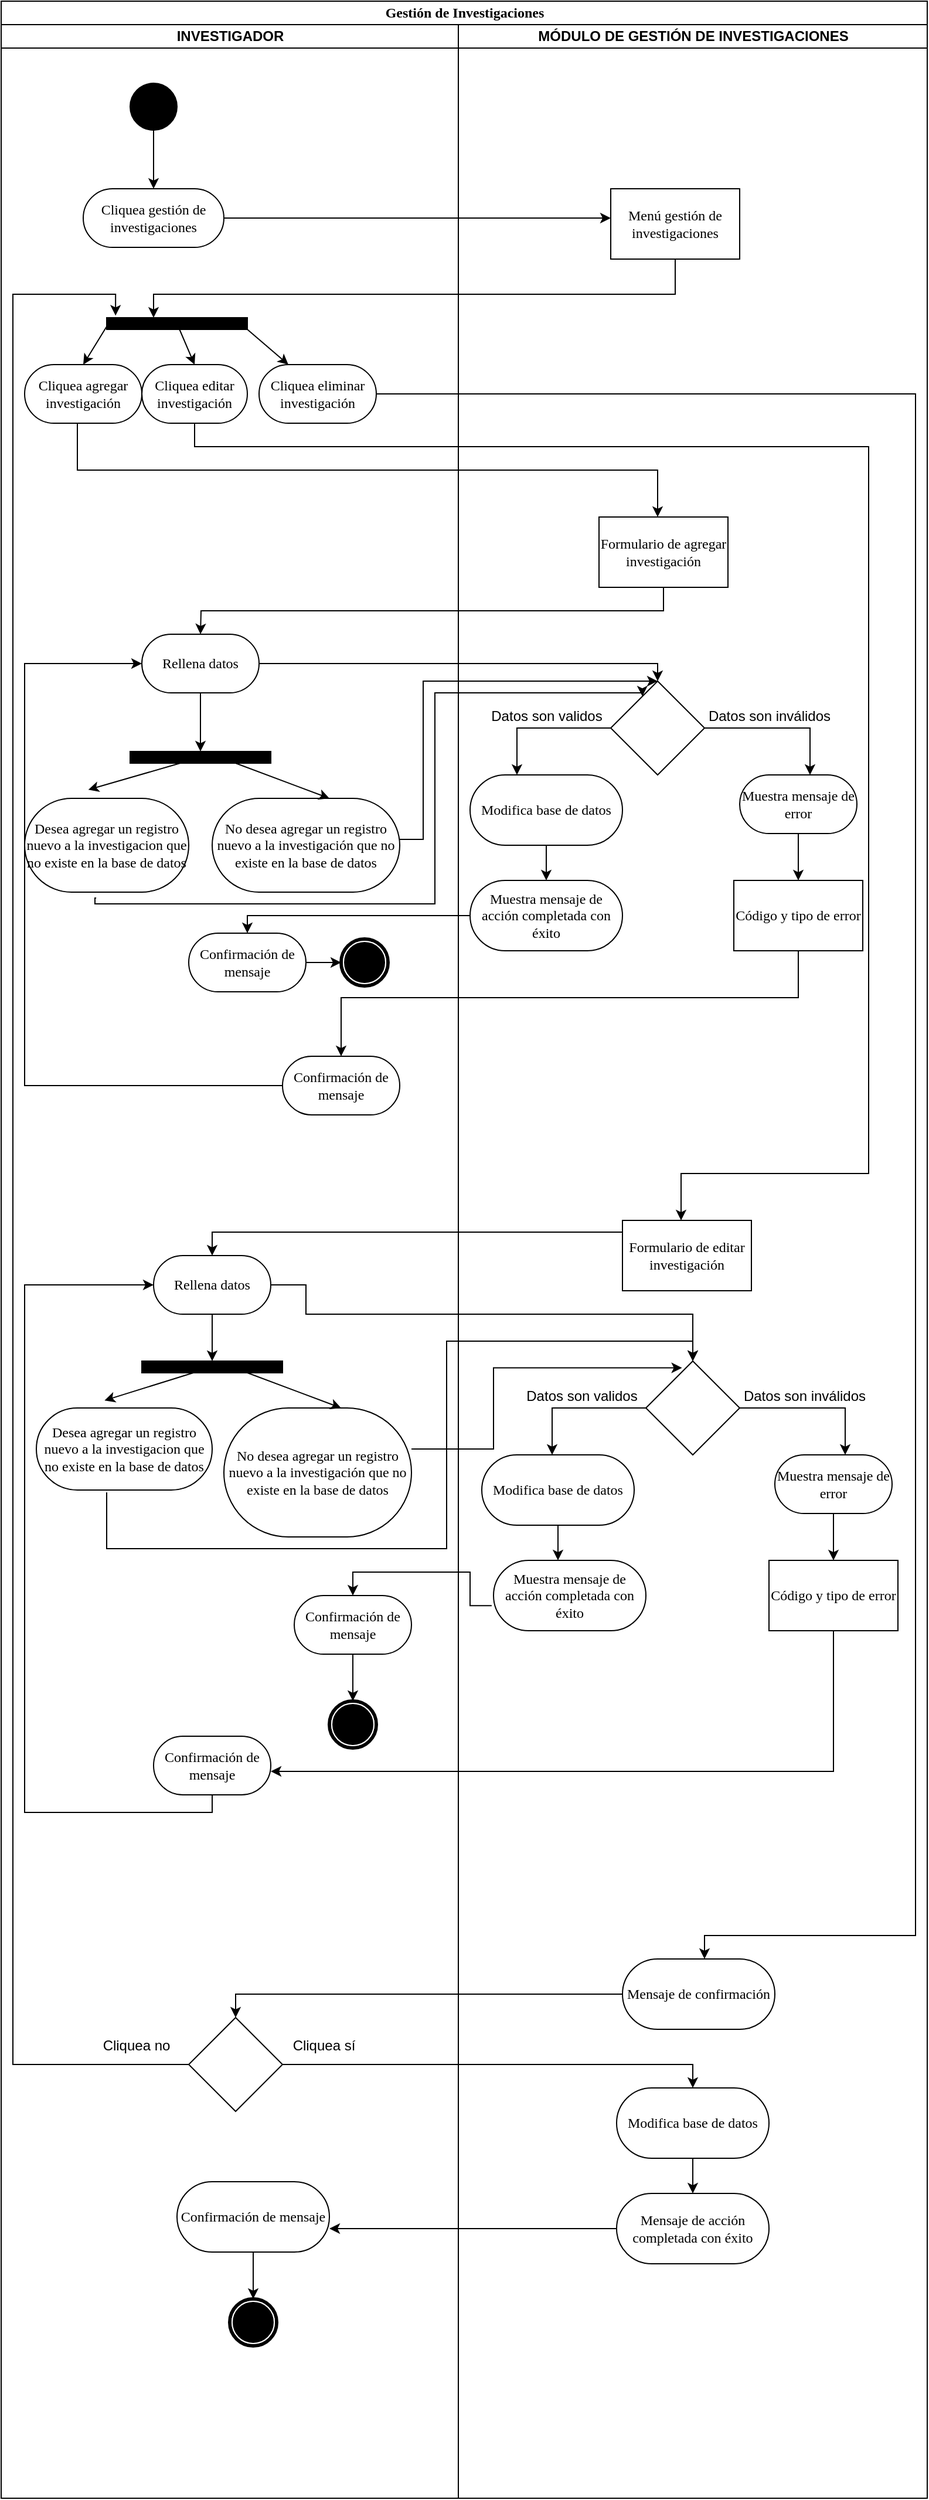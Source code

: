 <mxfile version="13.2.4" type="device"><diagram name="GI" id="0783ab3e-0a74-02c8-0abd-f7b4e66b4bec"><mxGraphModel dx="1086" dy="776" grid="1" gridSize="10" guides="1" tooltips="1" connect="1" arrows="1" fold="1" page="1" pageScale="1" pageWidth="850" pageHeight="1100" background="#ffffff" math="0" shadow="0"><root><mxCell id="0"/><mxCell id="1" parent="0"/><mxCell id="1c1d494c118603dd-1" value="Gestión de Investigaciones" style="swimlane;html=1;childLayout=stackLayout;startSize=20;rounded=0;shadow=0;comic=0;labelBackgroundColor=none;strokeWidth=1;fontFamily=Verdana;fontSize=12;align=center;" parent="1" vertex="1"><mxGeometry x="40" y="20" width="790" height="2130" as="geometry"/></mxCell><mxCell id="1c1d494c118603dd-2" value="INVESTIGADOR" style="swimlane;html=1;startSize=20;" parent="1c1d494c118603dd-1" vertex="1"><mxGeometry y="20" width="390" height="2110" as="geometry"/></mxCell><mxCell id="1c1d494c118603dd-6" value="Cliquea gestión de investigaciones" style="rounded=1;whiteSpace=wrap;html=1;shadow=0;comic=0;labelBackgroundColor=none;strokeWidth=1;fontFamily=Verdana;fontSize=12;align=center;arcSize=50;" parent="1c1d494c118603dd-2" vertex="1"><mxGeometry x="70" y="140" width="120" height="50" as="geometry"/></mxCell><mxCell id="1DxKnwRPX1gxY0xQvIqW-1" style="edgeStyle=orthogonalEdgeStyle;rounded=0;orthogonalLoop=1;jettySize=auto;html=1;entryX=0.5;entryY=0;entryDx=0;entryDy=0;" parent="1c1d494c118603dd-2" source="60571a20871a0731-4" target="1c1d494c118603dd-6" edge="1"><mxGeometry relative="1" as="geometry"/></mxCell><mxCell id="60571a20871a0731-4" value="" style="ellipse;whiteSpace=wrap;html=1;rounded=0;shadow=0;comic=0;labelBackgroundColor=none;strokeWidth=1;fillColor=#000000;fontFamily=Verdana;fontSize=12;align=center;" parent="1c1d494c118603dd-2" vertex="1"><mxGeometry x="110" y="50" width="40" height="40" as="geometry"/></mxCell><mxCell id="1DxKnwRPX1gxY0xQvIqW-4" value="" style="rounded=0;whiteSpace=wrap;html=1;fillColor=#000000;" parent="1c1d494c118603dd-2" vertex="1"><mxGeometry x="90" y="250" width="120" height="10" as="geometry"/></mxCell><mxCell id="1DxKnwRPX1gxY0xQvIqW-6" value="Cliquea agregar investigación" style="rounded=1;whiteSpace=wrap;html=1;shadow=0;comic=0;labelBackgroundColor=none;strokeWidth=1;fontFamily=Verdana;fontSize=12;align=center;arcSize=50;" parent="1c1d494c118603dd-2" vertex="1"><mxGeometry x="20" y="290" width="100" height="50" as="geometry"/></mxCell><mxCell id="1DxKnwRPX1gxY0xQvIqW-8" value="Cliquea editar investigación" style="rounded=1;whiteSpace=wrap;html=1;shadow=0;comic=0;labelBackgroundColor=none;strokeWidth=1;fontFamily=Verdana;fontSize=12;align=center;arcSize=50;" parent="1c1d494c118603dd-2" vertex="1"><mxGeometry x="120" y="290" width="90" height="50" as="geometry"/></mxCell><mxCell id="1DxKnwRPX1gxY0xQvIqW-7" style="edgeStyle=none;rounded=0;orthogonalLoop=1;jettySize=auto;html=1;entryX=0.5;entryY=0;entryDx=0;entryDy=0;" parent="1c1d494c118603dd-2" source="1DxKnwRPX1gxY0xQvIqW-4" target="1DxKnwRPX1gxY0xQvIqW-8" edge="1"><mxGeometry relative="1" as="geometry"><mxPoint x="150" y="290" as="targetPoint"/></mxGeometry></mxCell><mxCell id="1DxKnwRPX1gxY0xQvIqW-10" value="Cliquea eliminar investigación" style="rounded=1;whiteSpace=wrap;html=1;shadow=0;comic=0;labelBackgroundColor=none;strokeWidth=1;fontFamily=Verdana;fontSize=12;align=center;arcSize=50;" parent="1c1d494c118603dd-2" vertex="1"><mxGeometry x="220" y="290" width="100" height="50" as="geometry"/></mxCell><mxCell id="1DxKnwRPX1gxY0xQvIqW-9" style="edgeStyle=none;rounded=0;orthogonalLoop=1;jettySize=auto;html=1;exitX=1;exitY=1;exitDx=0;exitDy=0;entryX=0.25;entryY=0;entryDx=0;entryDy=0;" parent="1c1d494c118603dd-2" source="1DxKnwRPX1gxY0xQvIqW-4" target="1DxKnwRPX1gxY0xQvIqW-10" edge="1"><mxGeometry relative="1" as="geometry"><mxPoint x="210" y="280" as="targetPoint"/></mxGeometry></mxCell><mxCell id="1DxKnwRPX1gxY0xQvIqW-5" style="rounded=0;orthogonalLoop=1;jettySize=auto;html=1;exitX=0;exitY=0.75;exitDx=0;exitDy=0;entryX=0.5;entryY=0;entryDx=0;entryDy=0;" parent="1c1d494c118603dd-2" source="1DxKnwRPX1gxY0xQvIqW-4" target="1DxKnwRPX1gxY0xQvIqW-6" edge="1"><mxGeometry relative="1" as="geometry"><mxPoint x="50" y="290" as="targetPoint"/></mxGeometry></mxCell><mxCell id="1DxKnwRPX1gxY0xQvIqW-12" style="edgeStyle=none;rounded=0;orthogonalLoop=1;jettySize=auto;html=1;exitX=0.75;exitY=1;exitDx=0;exitDy=0;" parent="1c1d494c118603dd-2" source="1DxKnwRPX1gxY0xQvIqW-10" target="1DxKnwRPX1gxY0xQvIqW-10" edge="1"><mxGeometry relative="1" as="geometry"/></mxCell><mxCell id="1DxKnwRPX1gxY0xQvIqW-13" style="edgeStyle=none;rounded=0;orthogonalLoop=1;jettySize=auto;html=1;exitX=0.25;exitY=1;exitDx=0;exitDy=0;entryX=0.25;entryY=0;entryDx=0;entryDy=0;" parent="1c1d494c118603dd-2" source="1DxKnwRPX1gxY0xQvIqW-4" target="1DxKnwRPX1gxY0xQvIqW-4" edge="1"><mxGeometry relative="1" as="geometry"/></mxCell><mxCell id="1DxKnwRPX1gxY0xQvIqW-18" value="Rellena datos" style="rounded=1;whiteSpace=wrap;html=1;shadow=0;comic=0;labelBackgroundColor=none;strokeWidth=1;fontFamily=Verdana;fontSize=12;align=center;arcSize=50;" parent="1c1d494c118603dd-2" vertex="1"><mxGeometry x="120" y="520" width="100" height="50" as="geometry"/></mxCell><mxCell id="1DxKnwRPX1gxY0xQvIqW-35" style="rounded=0;orthogonalLoop=1;jettySize=auto;html=1;entryX=0.388;entryY=-0.092;entryDx=0;entryDy=0;entryPerimeter=0;" parent="1c1d494c118603dd-2" source="1DxKnwRPX1gxY0xQvIqW-33" target="1DxKnwRPX1gxY0xQvIqW-34" edge="1"><mxGeometry relative="1" as="geometry"/></mxCell><mxCell id="1DxKnwRPX1gxY0xQvIqW-33" value="" style="rounded=0;whiteSpace=wrap;html=1;fillColor=#000000;" parent="1c1d494c118603dd-2" vertex="1"><mxGeometry x="110" y="620" width="120" height="10" as="geometry"/></mxCell><mxCell id="1DxKnwRPX1gxY0xQvIqW-34" value="Desea agregar un registro nuevo a la investigacion que no existe en la base de datos" style="rounded=1;whiteSpace=wrap;html=1;shadow=0;comic=0;labelBackgroundColor=none;strokeWidth=1;fontFamily=Verdana;fontSize=12;align=center;arcSize=50;" parent="1c1d494c118603dd-2" vertex="1"><mxGeometry x="20" y="660" width="140" height="80" as="geometry"/></mxCell><mxCell id="1DxKnwRPX1gxY0xQvIqW-38" value="No desea agregar un registro nuevo a la investigación que no existe en la base de datos" style="rounded=1;whiteSpace=wrap;html=1;shadow=0;comic=0;labelBackgroundColor=none;strokeWidth=1;fontFamily=Verdana;fontSize=12;align=center;arcSize=50;" parent="1c1d494c118603dd-2" vertex="1"><mxGeometry x="180" y="660" width="160" height="80" as="geometry"/></mxCell><mxCell id="1DxKnwRPX1gxY0xQvIqW-51" style="edgeStyle=orthogonalEdgeStyle;rounded=0;orthogonalLoop=1;jettySize=auto;html=1;exitX=0;exitY=0.5;exitDx=0;exitDy=0;entryX=0;entryY=0.5;entryDx=0;entryDy=0;" parent="1c1d494c118603dd-2" source="1DxKnwRPX1gxY0xQvIqW-46" target="1DxKnwRPX1gxY0xQvIqW-18" edge="1"><mxGeometry relative="1" as="geometry"><Array as="points"><mxPoint x="20" y="905"/><mxPoint x="20" y="545"/></Array></mxGeometry></mxCell><mxCell id="1DxKnwRPX1gxY0xQvIqW-46" value="Confirmación de mensaje" style="rounded=1;whiteSpace=wrap;html=1;shadow=0;comic=0;labelBackgroundColor=none;strokeWidth=1;fontFamily=Verdana;fontSize=12;align=center;arcSize=50;" parent="1c1d494c118603dd-2" vertex="1"><mxGeometry x="240" y="880" width="100" height="50" as="geometry"/></mxCell><mxCell id="1DxKnwRPX1gxY0xQvIqW-52" style="edgeStyle=orthogonalEdgeStyle;rounded=0;orthogonalLoop=1;jettySize=auto;html=1;exitX=1;exitY=0.5;exitDx=0;exitDy=0;entryX=0;entryY=0.5;entryDx=0;entryDy=0;" parent="1c1d494c118603dd-2" source="1DxKnwRPX1gxY0xQvIqW-49" target="1DxKnwRPX1gxY0xQvIqW-43" edge="1"><mxGeometry relative="1" as="geometry"/></mxCell><mxCell id="1DxKnwRPX1gxY0xQvIqW-49" value="Confirmación de mensaje" style="rounded=1;whiteSpace=wrap;html=1;shadow=0;comic=0;labelBackgroundColor=none;strokeWidth=1;fontFamily=Verdana;fontSize=12;align=center;arcSize=50;" parent="1c1d494c118603dd-2" vertex="1"><mxGeometry x="160" y="775" width="100" height="50" as="geometry"/></mxCell><mxCell id="1DxKnwRPX1gxY0xQvIqW-43" value="" style="shape=mxgraph.bpmn.shape;html=1;verticalLabelPosition=bottom;labelBackgroundColor=#ffffff;verticalAlign=top;perimeter=ellipsePerimeter;outline=end;symbol=terminate;rounded=0;shadow=0;comic=0;strokeWidth=1;fontFamily=Verdana;fontSize=12;align=center;" parent="1c1d494c118603dd-2" vertex="1"><mxGeometry x="290" y="780" width="40" height="40" as="geometry"/></mxCell><mxCell id="1DxKnwRPX1gxY0xQvIqW-56" value="Rellena datos" style="rounded=1;whiteSpace=wrap;html=1;shadow=0;comic=0;labelBackgroundColor=none;strokeWidth=1;fontFamily=Verdana;fontSize=12;align=center;arcSize=50;" parent="1c1d494c118603dd-2" vertex="1"><mxGeometry x="130" y="1050" width="100" height="50" as="geometry"/></mxCell><mxCell id="1DxKnwRPX1gxY0xQvIqW-82" value="" style="rounded=0;whiteSpace=wrap;html=1;fillColor=#000000;" parent="1c1d494c118603dd-2" vertex="1"><mxGeometry x="120" y="1140" width="120" height="10" as="geometry"/></mxCell><mxCell id="1DxKnwRPX1gxY0xQvIqW-83" value="Desea agregar un registro nuevo a la investigacion que no existe en la base de datos" style="rounded=1;whiteSpace=wrap;html=1;shadow=0;comic=0;labelBackgroundColor=none;strokeWidth=1;fontFamily=Verdana;fontSize=12;align=center;arcSize=50;" parent="1c1d494c118603dd-2" vertex="1"><mxGeometry x="30" y="1180" width="150" height="70" as="geometry"/></mxCell><mxCell id="1DxKnwRPX1gxY0xQvIqW-81" style="rounded=0;orthogonalLoop=1;jettySize=auto;html=1;entryX=0.388;entryY=-0.092;entryDx=0;entryDy=0;entryPerimeter=0;" parent="1c1d494c118603dd-2" source="1DxKnwRPX1gxY0xQvIqW-82" target="1DxKnwRPX1gxY0xQvIqW-83" edge="1"><mxGeometry relative="1" as="geometry"/></mxCell><mxCell id="1DxKnwRPX1gxY0xQvIqW-84" value="No desea agregar un registro nuevo a la investigación que no existe en la base de datos" style="rounded=1;whiteSpace=wrap;html=1;shadow=0;comic=0;labelBackgroundColor=none;strokeWidth=1;fontFamily=Verdana;fontSize=12;align=center;arcSize=50;" parent="1c1d494c118603dd-2" vertex="1"><mxGeometry x="190" y="1180" width="160" height="110" as="geometry"/></mxCell><mxCell id="1DxKnwRPX1gxY0xQvIqW-86" style="edgeStyle=none;rounded=0;orthogonalLoop=1;jettySize=auto;html=1;exitX=0.75;exitY=1;exitDx=0;exitDy=0;" parent="1c1d494c118603dd-2" source="1DxKnwRPX1gxY0xQvIqW-82" edge="1"><mxGeometry relative="1" as="geometry"><mxPoint x="290" y="1180" as="targetPoint"/></mxGeometry></mxCell><mxCell id="1DxKnwRPX1gxY0xQvIqW-101" value="Confirmación de mensaje" style="rounded=1;whiteSpace=wrap;html=1;shadow=0;comic=0;labelBackgroundColor=none;strokeWidth=1;fontFamily=Verdana;fontSize=12;align=center;arcSize=50;" parent="1c1d494c118603dd-2" vertex="1"><mxGeometry x="250" y="1340" width="100" height="50" as="geometry"/></mxCell><mxCell id="1DxKnwRPX1gxY0xQvIqW-103" value="" style="shape=mxgraph.bpmn.shape;html=1;verticalLabelPosition=bottom;labelBackgroundColor=#ffffff;verticalAlign=top;perimeter=ellipsePerimeter;outline=end;symbol=terminate;rounded=0;shadow=0;comic=0;strokeWidth=1;fontFamily=Verdana;fontSize=12;align=center;" parent="1c1d494c118603dd-2" vertex="1"><mxGeometry x="280" y="1430" width="40" height="40" as="geometry"/></mxCell><mxCell id="1DxKnwRPX1gxY0xQvIqW-106" style="edgeStyle=orthogonalEdgeStyle;rounded=0;orthogonalLoop=1;jettySize=auto;html=1;entryX=0;entryY=0.5;entryDx=0;entryDy=0;" parent="1c1d494c118603dd-2" source="1DxKnwRPX1gxY0xQvIqW-105" target="1DxKnwRPX1gxY0xQvIqW-56" edge="1"><mxGeometry relative="1" as="geometry"><Array as="points"><mxPoint x="20" y="1525"/><mxPoint x="20" y="1075"/></Array></mxGeometry></mxCell><mxCell id="1DxKnwRPX1gxY0xQvIqW-105" value="Confirmación de mensaje" style="rounded=1;whiteSpace=wrap;html=1;shadow=0;comic=0;labelBackgroundColor=none;strokeWidth=1;fontFamily=Verdana;fontSize=12;align=center;arcSize=50;" parent="1c1d494c118603dd-2" vertex="1"><mxGeometry x="130" y="1460" width="100" height="50" as="geometry"/></mxCell><mxCell id="1DxKnwRPX1gxY0xQvIqW-110" value="" style="rhombus;whiteSpace=wrap;html=1;fillColor=#FFFFFF;" parent="1c1d494c118603dd-2" vertex="1"><mxGeometry x="160" y="1700" width="80" height="80" as="geometry"/></mxCell><mxCell id="1DxKnwRPX1gxY0xQvIqW-112" style="edgeStyle=orthogonalEdgeStyle;rounded=0;orthogonalLoop=1;jettySize=auto;html=1;entryX=0.063;entryY=-0.18;entryDx=0;entryDy=0;entryPerimeter=0;" parent="1c1d494c118603dd-2" target="1DxKnwRPX1gxY0xQvIqW-4" edge="1"><mxGeometry relative="1" as="geometry"><mxPoint x="190" y="1580" as="targetPoint"/><mxPoint x="160" y="1740" as="sourcePoint"/><Array as="points"><mxPoint x="10" y="1740"/><mxPoint x="10" y="230"/><mxPoint x="98" y="230"/></Array></mxGeometry></mxCell><mxCell id="1DxKnwRPX1gxY0xQvIqW-113" value="Cliquea no" style="text;html=1;align=center;verticalAlign=middle;resizable=0;points=[];autosize=1;" parent="1c1d494c118603dd-2" vertex="1"><mxGeometry x="80" y="1714" width="70" height="20" as="geometry"/></mxCell><mxCell id="1DxKnwRPX1gxY0xQvIqW-115" value="Cliquea sí" style="text;html=1;align=center;verticalAlign=middle;resizable=0;points=[];autosize=1;" parent="1c1d494c118603dd-2" vertex="1"><mxGeometry x="240" y="1714" width="70" height="20" as="geometry"/></mxCell><mxCell id="1DxKnwRPX1gxY0xQvIqW-120" value="Confirmación de mensaje" style="rounded=1;whiteSpace=wrap;html=1;shadow=0;comic=0;labelBackgroundColor=none;strokeWidth=1;fontFamily=Verdana;fontSize=12;align=center;arcSize=50;" parent="1c1d494c118603dd-2" vertex="1"><mxGeometry x="150" y="1840" width="130" height="60" as="geometry"/></mxCell><mxCell id="1DxKnwRPX1gxY0xQvIqW-122" value="" style="shape=mxgraph.bpmn.shape;html=1;verticalLabelPosition=bottom;labelBackgroundColor=#ffffff;verticalAlign=top;perimeter=ellipsePerimeter;outline=end;symbol=terminate;rounded=0;shadow=0;comic=0;strokeWidth=1;fontFamily=Verdana;fontSize=12;align=center;" parent="1c1d494c118603dd-2" vertex="1"><mxGeometry x="195" y="1940" width="40" height="40" as="geometry"/></mxCell><mxCell id="1DxKnwRPX1gxY0xQvIqW-39" style="edgeStyle=orthogonalEdgeStyle;rounded=0;orthogonalLoop=1;jettySize=auto;html=1;entryX=0.5;entryY=0;entryDx=0;entryDy=0;" parent="1c1d494c118603dd-1" source="1DxKnwRPX1gxY0xQvIqW-38" target="1DxKnwRPX1gxY0xQvIqW-20" edge="1"><mxGeometry relative="1" as="geometry"><Array as="points"><mxPoint x="360" y="715"/><mxPoint x="360" y="580"/></Array></mxGeometry></mxCell><mxCell id="1DxKnwRPX1gxY0xQvIqW-45" style="edgeStyle=orthogonalEdgeStyle;rounded=0;orthogonalLoop=1;jettySize=auto;html=1;entryX=0.5;entryY=0;entryDx=0;entryDy=0;" parent="1c1d494c118603dd-1" source="1DxKnwRPX1gxY0xQvIqW-27" target="1DxKnwRPX1gxY0xQvIqW-46" edge="1"><mxGeometry relative="1" as="geometry"><mxPoint x="240" y="900" as="targetPoint"/><Array as="points"><mxPoint x="680" y="850"/><mxPoint x="290" y="850"/></Array></mxGeometry></mxCell><mxCell id="1DxKnwRPX1gxY0xQvIqW-48" style="edgeStyle=orthogonalEdgeStyle;rounded=0;orthogonalLoop=1;jettySize=auto;html=1;entryX=0.5;entryY=0;entryDx=0;entryDy=0;" parent="1c1d494c118603dd-1" source="1DxKnwRPX1gxY0xQvIqW-44" target="1DxKnwRPX1gxY0xQvIqW-49" edge="1"><mxGeometry relative="1" as="geometry"><mxPoint x="200" y="820" as="targetPoint"/><Array as="points"><mxPoint x="465" y="780"/><mxPoint x="210" y="780"/></Array></mxGeometry></mxCell><mxCell id="1DxKnwRPX1gxY0xQvIqW-100" style="edgeStyle=orthogonalEdgeStyle;rounded=0;orthogonalLoop=1;jettySize=auto;html=1;entryX=0.385;entryY=0.072;entryDx=0;entryDy=0;entryPerimeter=0;" parent="1c1d494c118603dd-1" source="1DxKnwRPX1gxY0xQvIqW-84" target="1DxKnwRPX1gxY0xQvIqW-89" edge="1"><mxGeometry relative="1" as="geometry"><Array as="points"><mxPoint x="420" y="1235"/><mxPoint x="420" y="1166"/></Array></mxGeometry></mxCell><mxCell id="1c1d494c118603dd-4" value="MÓDULO DE GESTIÓN DE INVESTIGACIONES" style="swimlane;html=1;startSize=20;" parent="1c1d494c118603dd-1" vertex="1"><mxGeometry x="390" y="20" width="400" height="2110" as="geometry"/></mxCell><mxCell id="1c1d494c118603dd-10" value="Menú gestión de investigaciones" style="rounded=0;whiteSpace=wrap;html=1;shadow=0;comic=0;labelBackgroundColor=none;strokeWidth=1;fontFamily=Verdana;fontSize=12;align=center;arcSize=50;" parent="1c1d494c118603dd-4" vertex="1"><mxGeometry x="130" y="140" width="110" height="60" as="geometry"/></mxCell><mxCell id="1DxKnwRPX1gxY0xQvIqW-16" value="Formulario de agregar investigación" style="rounded=0;whiteSpace=wrap;html=1;shadow=0;comic=0;labelBackgroundColor=none;strokeWidth=1;fontFamily=Verdana;fontSize=12;align=center;arcSize=50;" parent="1c1d494c118603dd-4" vertex="1"><mxGeometry x="120" y="420" width="110" height="60" as="geometry"/></mxCell><mxCell id="1DxKnwRPX1gxY0xQvIqW-20" value="" style="rhombus;whiteSpace=wrap;html=1;fillColor=#FFFFFF;" parent="1c1d494c118603dd-4" vertex="1"><mxGeometry x="130" y="560" width="80" height="80" as="geometry"/></mxCell><mxCell id="1DxKnwRPX1gxY0xQvIqW-23" value="Datos son inválidos" style="text;html=1;align=center;verticalAlign=middle;resizable=0;points=[];autosize=1;" parent="1c1d494c118603dd-4" vertex="1"><mxGeometry x="205" y="580" width="120" height="20" as="geometry"/></mxCell><mxCell id="1DxKnwRPX1gxY0xQvIqW-24" value="Datos son validos" style="text;html=1;align=center;verticalAlign=middle;resizable=0;points=[];autosize=1;" parent="1c1d494c118603dd-4" vertex="1"><mxGeometry x="20" y="580" width="110" height="20" as="geometry"/></mxCell><mxCell id="1DxKnwRPX1gxY0xQvIqW-25" value="Muestra mensaje de error" style="rounded=1;whiteSpace=wrap;html=1;shadow=0;comic=0;labelBackgroundColor=none;strokeWidth=1;fontFamily=Verdana;fontSize=12;align=center;arcSize=50;" parent="1c1d494c118603dd-4" vertex="1"><mxGeometry x="240" y="640" width="100" height="50" as="geometry"/></mxCell><mxCell id="1DxKnwRPX1gxY0xQvIqW-27" value="Código y tipo de error" style="rounded=0;whiteSpace=wrap;html=1;shadow=0;comic=0;labelBackgroundColor=none;strokeWidth=1;fontFamily=Verdana;fontSize=12;align=center;arcSize=50;" parent="1c1d494c118603dd-4" vertex="1"><mxGeometry x="235" y="730" width="110" height="60" as="geometry"/></mxCell><mxCell id="1DxKnwRPX1gxY0xQvIqW-44" value="Muestra mensaje de acción completada con éxito" style="rounded=1;whiteSpace=wrap;html=1;shadow=0;comic=0;labelBackgroundColor=none;strokeWidth=1;fontFamily=Verdana;fontSize=12;align=center;arcSize=50;" parent="1c1d494c118603dd-4" vertex="1"><mxGeometry x="10" y="730" width="130" height="60" as="geometry"/></mxCell><mxCell id="1DxKnwRPX1gxY0xQvIqW-54" value="Formulario de editar investigación" style="rounded=0;whiteSpace=wrap;html=1;shadow=0;comic=0;labelBackgroundColor=none;strokeWidth=1;fontFamily=Verdana;fontSize=12;align=center;arcSize=50;" parent="1c1d494c118603dd-4" vertex="1"><mxGeometry x="140" y="1020" width="110" height="60" as="geometry"/></mxCell><mxCell id="1DxKnwRPX1gxY0xQvIqW-89" value="" style="rhombus;whiteSpace=wrap;html=1;fillColor=#FFFFFF;" parent="1c1d494c118603dd-4" vertex="1"><mxGeometry x="160" y="1140" width="80" height="80" as="geometry"/></mxCell><mxCell id="1DxKnwRPX1gxY0xQvIqW-91" value="Datos son inválidos" style="text;html=1;align=center;verticalAlign=middle;resizable=0;points=[];autosize=1;" parent="1c1d494c118603dd-4" vertex="1"><mxGeometry x="235" y="1160" width="120" height="20" as="geometry"/></mxCell><mxCell id="1DxKnwRPX1gxY0xQvIqW-92" value="Datos son validos" style="text;html=1;align=center;verticalAlign=middle;resizable=0;points=[];autosize=1;" parent="1c1d494c118603dd-4" vertex="1"><mxGeometry x="50" y="1160" width="110" height="20" as="geometry"/></mxCell><mxCell id="1DxKnwRPX1gxY0xQvIqW-93" value="Muestra mensaje de error" style="rounded=1;whiteSpace=wrap;html=1;shadow=0;comic=0;labelBackgroundColor=none;strokeWidth=1;fontFamily=Verdana;fontSize=12;align=center;arcSize=50;" parent="1c1d494c118603dd-4" vertex="1"><mxGeometry x="270" y="1220" width="100" height="50" as="geometry"/></mxCell><mxCell id="1DxKnwRPX1gxY0xQvIqW-94" value="Código y tipo de error" style="rounded=0;whiteSpace=wrap;html=1;shadow=0;comic=0;labelBackgroundColor=none;strokeWidth=1;fontFamily=Verdana;fontSize=12;align=center;arcSize=50;" parent="1c1d494c118603dd-4" vertex="1"><mxGeometry x="265" y="1310" width="110" height="60" as="geometry"/></mxCell><mxCell id="1DxKnwRPX1gxY0xQvIqW-95" value="Muestra mensaje de acción completada con éxito" style="rounded=1;whiteSpace=wrap;html=1;shadow=0;comic=0;labelBackgroundColor=none;strokeWidth=1;fontFamily=Verdana;fontSize=12;align=center;arcSize=50;" parent="1c1d494c118603dd-4" vertex="1"><mxGeometry x="30" y="1310" width="130" height="60" as="geometry"/></mxCell><mxCell id="1DxKnwRPX1gxY0xQvIqW-96" style="edgeStyle=orthogonalEdgeStyle;rounded=0;orthogonalLoop=1;jettySize=auto;html=1;" parent="1c1d494c118603dd-4" edge="1"><mxGeometry relative="1" as="geometry"><mxPoint x="330" y="1220" as="targetPoint"/><mxPoint x="240" y="1180" as="sourcePoint"/><Array as="points"><mxPoint x="330" y="1180"/></Array></mxGeometry></mxCell><mxCell id="1DxKnwRPX1gxY0xQvIqW-97" style="edgeStyle=orthogonalEdgeStyle;rounded=0;orthogonalLoop=1;jettySize=auto;html=1;exitX=0;exitY=0.5;exitDx=0;exitDy=0;" parent="1c1d494c118603dd-4" edge="1"><mxGeometry relative="1" as="geometry"><mxPoint x="80" y="1220" as="targetPoint"/><mxPoint x="160" y="1180" as="sourcePoint"/><Array as="points"><mxPoint x="80" y="1180"/></Array></mxGeometry></mxCell><mxCell id="1DxKnwRPX1gxY0xQvIqW-98" style="edgeStyle=orthogonalEdgeStyle;rounded=0;orthogonalLoop=1;jettySize=auto;html=1;" parent="1c1d494c118603dd-4" source="1DxKnwRPX1gxY0xQvIqW-93" edge="1"><mxGeometry relative="1" as="geometry"><mxPoint x="320" y="1310" as="targetPoint"/></mxGeometry></mxCell><mxCell id="1DxKnwRPX1gxY0xQvIqW-108" value="Mensaje de confirmación" style="rounded=1;whiteSpace=wrap;html=1;shadow=0;comic=0;labelBackgroundColor=none;strokeWidth=1;fontFamily=Verdana;fontSize=12;align=center;arcSize=50;" parent="1c1d494c118603dd-4" vertex="1"><mxGeometry x="140" y="1650" width="130" height="60" as="geometry"/></mxCell><mxCell id="1DxKnwRPX1gxY0xQvIqW-116" value="Mensaje de acción completada con éxito" style="rounded=1;whiteSpace=wrap;html=1;shadow=0;comic=0;labelBackgroundColor=none;strokeWidth=1;fontFamily=Verdana;fontSize=12;align=center;arcSize=50;" parent="1c1d494c118603dd-4" vertex="1"><mxGeometry x="135" y="1850" width="130" height="60" as="geometry"/></mxCell><mxCell id="1DxKnwRPX1gxY0xQvIqW-118" style="edgeStyle=orthogonalEdgeStyle;rounded=0;orthogonalLoop=1;jettySize=auto;html=1;entryX=0.5;entryY=0;entryDx=0;entryDy=0;" parent="1c1d494c118603dd-4" source="1DxKnwRPX1gxY0xQvIqW-117" target="1DxKnwRPX1gxY0xQvIqW-116" edge="1"><mxGeometry relative="1" as="geometry"/></mxCell><mxCell id="1DxKnwRPX1gxY0xQvIqW-117" value="Modifica base de datos" style="rounded=1;whiteSpace=wrap;html=1;shadow=0;comic=0;labelBackgroundColor=none;strokeWidth=1;fontFamily=Verdana;fontSize=12;align=center;arcSize=50;" parent="1c1d494c118603dd-4" vertex="1"><mxGeometry x="135" y="1760" width="130" height="60" as="geometry"/></mxCell><mxCell id="1DxKnwRPX1gxY0xQvIqW-124" style="edgeStyle=orthogonalEdgeStyle;rounded=0;orthogonalLoop=1;jettySize=auto;html=1;entryX=0.5;entryY=0;entryDx=0;entryDy=0;" parent="1c1d494c118603dd-4" source="1DxKnwRPX1gxY0xQvIqW-123" target="1DxKnwRPX1gxY0xQvIqW-44" edge="1"><mxGeometry relative="1" as="geometry"/></mxCell><mxCell id="1DxKnwRPX1gxY0xQvIqW-123" value="Modifica base de datos" style="rounded=1;whiteSpace=wrap;html=1;shadow=0;comic=0;labelBackgroundColor=none;strokeWidth=1;fontFamily=Verdana;fontSize=12;align=center;arcSize=50;" parent="1c1d494c118603dd-4" vertex="1"><mxGeometry x="10" y="640" width="130" height="60" as="geometry"/></mxCell><mxCell id="1DxKnwRPX1gxY0xQvIqW-125" value="Modifica base de datos" style="rounded=1;whiteSpace=wrap;html=1;shadow=0;comic=0;labelBackgroundColor=none;strokeWidth=1;fontFamily=Verdana;fontSize=12;align=center;arcSize=50;" parent="1c1d494c118603dd-4" vertex="1"><mxGeometry x="20" y="1220" width="130" height="60" as="geometry"/></mxCell><mxCell id="1DxKnwRPX1gxY0xQvIqW-40" style="edgeStyle=orthogonalEdgeStyle;rounded=0;orthogonalLoop=1;jettySize=auto;html=1;entryX=0.338;entryY=0.163;entryDx=0;entryDy=0;entryPerimeter=0;exitX=0.436;exitY=1.063;exitDx=0;exitDy=0;exitPerimeter=0;" parent="1c1d494c118603dd-1" source="1DxKnwRPX1gxY0xQvIqW-34" target="1DxKnwRPX1gxY0xQvIqW-20" edge="1"><mxGeometry relative="1" as="geometry"><mxPoint x="530" y="590" as="targetPoint"/><mxPoint x="80" y="780" as="sourcePoint"/><Array as="points"><mxPoint x="80" y="765"/><mxPoint x="80" y="770"/><mxPoint x="370" y="770"/><mxPoint x="370" y="590"/><mxPoint x="547" y="590"/></Array></mxGeometry></mxCell><mxCell id="hV7Wi3w0ifeS4LDP9Gyi-2" style="edgeStyle=orthogonalEdgeStyle;rounded=0;orthogonalLoop=1;jettySize=auto;html=1;exitX=0.4;exitY=1.029;exitDx=0;exitDy=0;exitPerimeter=0;" parent="1c1d494c118603dd-1" source="1DxKnwRPX1gxY0xQvIqW-83" target="1DxKnwRPX1gxY0xQvIqW-89" edge="1"><mxGeometry relative="1" as="geometry"><mxPoint x="557.04" y="1143.04" as="targetPoint"/><mxPoint x="90" y="1290" as="sourcePoint"/><Array as="points"><mxPoint x="90" y="1320"/><mxPoint x="380" y="1320"/><mxPoint x="380" y="1143"/><mxPoint x="590" y="1143"/></Array></mxGeometry></mxCell><mxCell id="1DxKnwRPX1gxY0xQvIqW-2" style="edgeStyle=orthogonalEdgeStyle;rounded=0;orthogonalLoop=1;jettySize=auto;html=1;" parent="1" source="1c1d494c118603dd-6" edge="1"><mxGeometry relative="1" as="geometry"><mxPoint x="560" y="205" as="targetPoint"/></mxGeometry></mxCell><mxCell id="1DxKnwRPX1gxY0xQvIqW-3" style="edgeStyle=orthogonalEdgeStyle;rounded=0;orthogonalLoop=1;jettySize=auto;html=1;" parent="1" source="1c1d494c118603dd-10" edge="1"><mxGeometry relative="1" as="geometry"><mxPoint x="170" y="290" as="targetPoint"/><Array as="points"><mxPoint x="615" y="270"/><mxPoint x="170" y="270"/></Array></mxGeometry></mxCell><mxCell id="1DxKnwRPX1gxY0xQvIqW-14" style="edgeStyle=orthogonalEdgeStyle;rounded=0;orthogonalLoop=1;jettySize=auto;html=1;" parent="1" source="1DxKnwRPX1gxY0xQvIqW-6" edge="1"><mxGeometry relative="1" as="geometry"><mxPoint x="600" y="460" as="targetPoint"/><Array as="points"><mxPoint x="105" y="420"/><mxPoint x="600" y="420"/></Array></mxGeometry></mxCell><mxCell id="1DxKnwRPX1gxY0xQvIqW-17" style="edgeStyle=orthogonalEdgeStyle;rounded=0;orthogonalLoop=1;jettySize=auto;html=1;exitX=0.5;exitY=1;exitDx=0;exitDy=0;" parent="1" source="1DxKnwRPX1gxY0xQvIqW-16" edge="1"><mxGeometry relative="1" as="geometry"><mxPoint x="210" y="560" as="targetPoint"/></mxGeometry></mxCell><mxCell id="1DxKnwRPX1gxY0xQvIqW-19" style="edgeStyle=orthogonalEdgeStyle;rounded=0;orthogonalLoop=1;jettySize=auto;html=1;" parent="1" source="1DxKnwRPX1gxY0xQvIqW-18" edge="1"><mxGeometry relative="1" as="geometry"><mxPoint x="600" y="600" as="targetPoint"/><Array as="points"><mxPoint x="600" y="585"/></Array></mxGeometry></mxCell><mxCell id="1DxKnwRPX1gxY0xQvIqW-21" style="edgeStyle=orthogonalEdgeStyle;rounded=0;orthogonalLoop=1;jettySize=auto;html=1;" parent="1" source="1DxKnwRPX1gxY0xQvIqW-20" edge="1"><mxGeometry relative="1" as="geometry"><mxPoint x="730" y="680" as="targetPoint"/><Array as="points"><mxPoint x="730" y="640"/></Array></mxGeometry></mxCell><mxCell id="1DxKnwRPX1gxY0xQvIqW-22" style="edgeStyle=orthogonalEdgeStyle;rounded=0;orthogonalLoop=1;jettySize=auto;html=1;exitX=0;exitY=0.5;exitDx=0;exitDy=0;" parent="1" source="1DxKnwRPX1gxY0xQvIqW-20" edge="1"><mxGeometry relative="1" as="geometry"><mxPoint x="480" y="680" as="targetPoint"/><Array as="points"><mxPoint x="480" y="640"/></Array></mxGeometry></mxCell><mxCell id="1DxKnwRPX1gxY0xQvIqW-26" style="edgeStyle=orthogonalEdgeStyle;rounded=0;orthogonalLoop=1;jettySize=auto;html=1;" parent="1" source="1DxKnwRPX1gxY0xQvIqW-25" edge="1"><mxGeometry relative="1" as="geometry"><mxPoint x="720" y="770" as="targetPoint"/></mxGeometry></mxCell><mxCell id="1DxKnwRPX1gxY0xQvIqW-32" style="edgeStyle=orthogonalEdgeStyle;rounded=0;orthogonalLoop=1;jettySize=auto;html=1;" parent="1" source="1DxKnwRPX1gxY0xQvIqW-18" edge="1"><mxGeometry relative="1" as="geometry"><mxPoint x="210" y="660" as="targetPoint"/></mxGeometry></mxCell><mxCell id="1DxKnwRPX1gxY0xQvIqW-37" style="edgeStyle=none;rounded=0;orthogonalLoop=1;jettySize=auto;html=1;exitX=0.75;exitY=1;exitDx=0;exitDy=0;" parent="1" source="1DxKnwRPX1gxY0xQvIqW-33" edge="1"><mxGeometry relative="1" as="geometry"><mxPoint x="320" y="700" as="targetPoint"/></mxGeometry></mxCell><mxCell id="1DxKnwRPX1gxY0xQvIqW-53" style="edgeStyle=orthogonalEdgeStyle;rounded=0;orthogonalLoop=1;jettySize=auto;html=1;" parent="1" source="1DxKnwRPX1gxY0xQvIqW-8" edge="1"><mxGeometry relative="1" as="geometry"><mxPoint x="620" y="1060" as="targetPoint"/><Array as="points"><mxPoint x="205" y="400"/><mxPoint x="780" y="400"/><mxPoint x="780" y="1020"/><mxPoint x="620" y="1020"/><mxPoint x="620" y="1060"/></Array></mxGeometry></mxCell><mxCell id="1DxKnwRPX1gxY0xQvIqW-55" style="edgeStyle=orthogonalEdgeStyle;rounded=0;orthogonalLoop=1;jettySize=auto;html=1;exitX=0;exitY=0.5;exitDx=0;exitDy=0;" parent="1" source="1DxKnwRPX1gxY0xQvIqW-54" edge="1"><mxGeometry relative="1" as="geometry"><mxPoint x="220" y="1090" as="targetPoint"/><Array as="points"><mxPoint x="570" y="1070"/><mxPoint x="220" y="1070"/></Array></mxGeometry></mxCell><mxCell id="1DxKnwRPX1gxY0xQvIqW-57" style="edgeStyle=orthogonalEdgeStyle;rounded=0;orthogonalLoop=1;jettySize=auto;html=1;exitX=0.5;exitY=1;exitDx=0;exitDy=0;" parent="1" source="1DxKnwRPX1gxY0xQvIqW-56" edge="1"><mxGeometry relative="1" as="geometry"><mxPoint x="220" y="1180" as="targetPoint"/></mxGeometry></mxCell><mxCell id="1DxKnwRPX1gxY0xQvIqW-88" style="edgeStyle=orthogonalEdgeStyle;rounded=0;orthogonalLoop=1;jettySize=auto;html=1;exitX=1;exitY=0.5;exitDx=0;exitDy=0;" parent="1" source="1DxKnwRPX1gxY0xQvIqW-56" edge="1"><mxGeometry relative="1" as="geometry"><mxPoint x="630" y="1180" as="targetPoint"/><Array as="points"><mxPoint x="300" y="1115"/><mxPoint x="300" y="1140"/><mxPoint x="630" y="1140"/></Array></mxGeometry></mxCell><mxCell id="1DxKnwRPX1gxY0xQvIqW-99" style="edgeStyle=orthogonalEdgeStyle;rounded=0;orthogonalLoop=1;jettySize=auto;html=1;exitX=-0.012;exitY=0.643;exitDx=0;exitDy=0;exitPerimeter=0;" parent="1" source="1DxKnwRPX1gxY0xQvIqW-95" edge="1"><mxGeometry relative="1" as="geometry"><mxPoint x="340" y="1380" as="targetPoint"/><Array as="points"><mxPoint x="440" y="1389"/><mxPoint x="440" y="1360"/><mxPoint x="340" y="1360"/></Array></mxGeometry></mxCell><mxCell id="1DxKnwRPX1gxY0xQvIqW-102" style="edgeStyle=orthogonalEdgeStyle;rounded=0;orthogonalLoop=1;jettySize=auto;html=1;" parent="1" source="1DxKnwRPX1gxY0xQvIqW-101" edge="1"><mxGeometry relative="1" as="geometry"><mxPoint x="340" y="1470" as="targetPoint"/></mxGeometry></mxCell><mxCell id="1DxKnwRPX1gxY0xQvIqW-104" style="edgeStyle=orthogonalEdgeStyle;rounded=0;orthogonalLoop=1;jettySize=auto;html=1;" parent="1" source="1DxKnwRPX1gxY0xQvIqW-94" edge="1"><mxGeometry relative="1" as="geometry"><mxPoint x="270" y="1530" as="targetPoint"/><Array as="points"><mxPoint x="750" y="1530"/></Array></mxGeometry></mxCell><mxCell id="1DxKnwRPX1gxY0xQvIqW-107" style="edgeStyle=orthogonalEdgeStyle;rounded=0;orthogonalLoop=1;jettySize=auto;html=1;" parent="1" source="1DxKnwRPX1gxY0xQvIqW-10" edge="1"><mxGeometry relative="1" as="geometry"><mxPoint x="640" y="1690" as="targetPoint"/><Array as="points"><mxPoint x="820" y="355"/><mxPoint x="820" y="1670"/><mxPoint x="640" y="1670"/></Array></mxGeometry></mxCell><mxCell id="1DxKnwRPX1gxY0xQvIqW-109" style="edgeStyle=orthogonalEdgeStyle;rounded=0;orthogonalLoop=1;jettySize=auto;html=1;exitX=0;exitY=0.5;exitDx=0;exitDy=0;" parent="1" source="1DxKnwRPX1gxY0xQvIqW-108" edge="1"><mxGeometry relative="1" as="geometry"><mxPoint x="240" y="1740" as="targetPoint"/><Array as="points"><mxPoint x="240" y="1720"/></Array></mxGeometry></mxCell><mxCell id="1DxKnwRPX1gxY0xQvIqW-114" style="edgeStyle=orthogonalEdgeStyle;rounded=0;orthogonalLoop=1;jettySize=auto;html=1;exitX=1;exitY=0.5;exitDx=0;exitDy=0;" parent="1" source="1DxKnwRPX1gxY0xQvIqW-110" edge="1"><mxGeometry relative="1" as="geometry"><mxPoint x="630" y="1800" as="targetPoint"/><Array as="points"><mxPoint x="630" y="1780"/></Array></mxGeometry></mxCell><mxCell id="1DxKnwRPX1gxY0xQvIqW-119" style="edgeStyle=orthogonalEdgeStyle;rounded=0;orthogonalLoop=1;jettySize=auto;html=1;exitX=0;exitY=0.5;exitDx=0;exitDy=0;" parent="1" source="1DxKnwRPX1gxY0xQvIqW-116" edge="1"><mxGeometry relative="1" as="geometry"><mxPoint x="320" y="1920" as="targetPoint"/></mxGeometry></mxCell><mxCell id="1DxKnwRPX1gxY0xQvIqW-121" style="edgeStyle=orthogonalEdgeStyle;rounded=0;orthogonalLoop=1;jettySize=auto;html=1;" parent="1" source="1DxKnwRPX1gxY0xQvIqW-120" edge="1"><mxGeometry relative="1" as="geometry"><mxPoint x="255" y="1980" as="targetPoint"/></mxGeometry></mxCell><mxCell id="1DxKnwRPX1gxY0xQvIqW-126" style="edgeStyle=orthogonalEdgeStyle;rounded=0;orthogonalLoop=1;jettySize=auto;html=1;" parent="1" source="1DxKnwRPX1gxY0xQvIqW-125" edge="1"><mxGeometry relative="1" as="geometry"><mxPoint x="515" y="1350" as="targetPoint"/></mxGeometry></mxCell></root></mxGraphModel></diagram></mxfile>